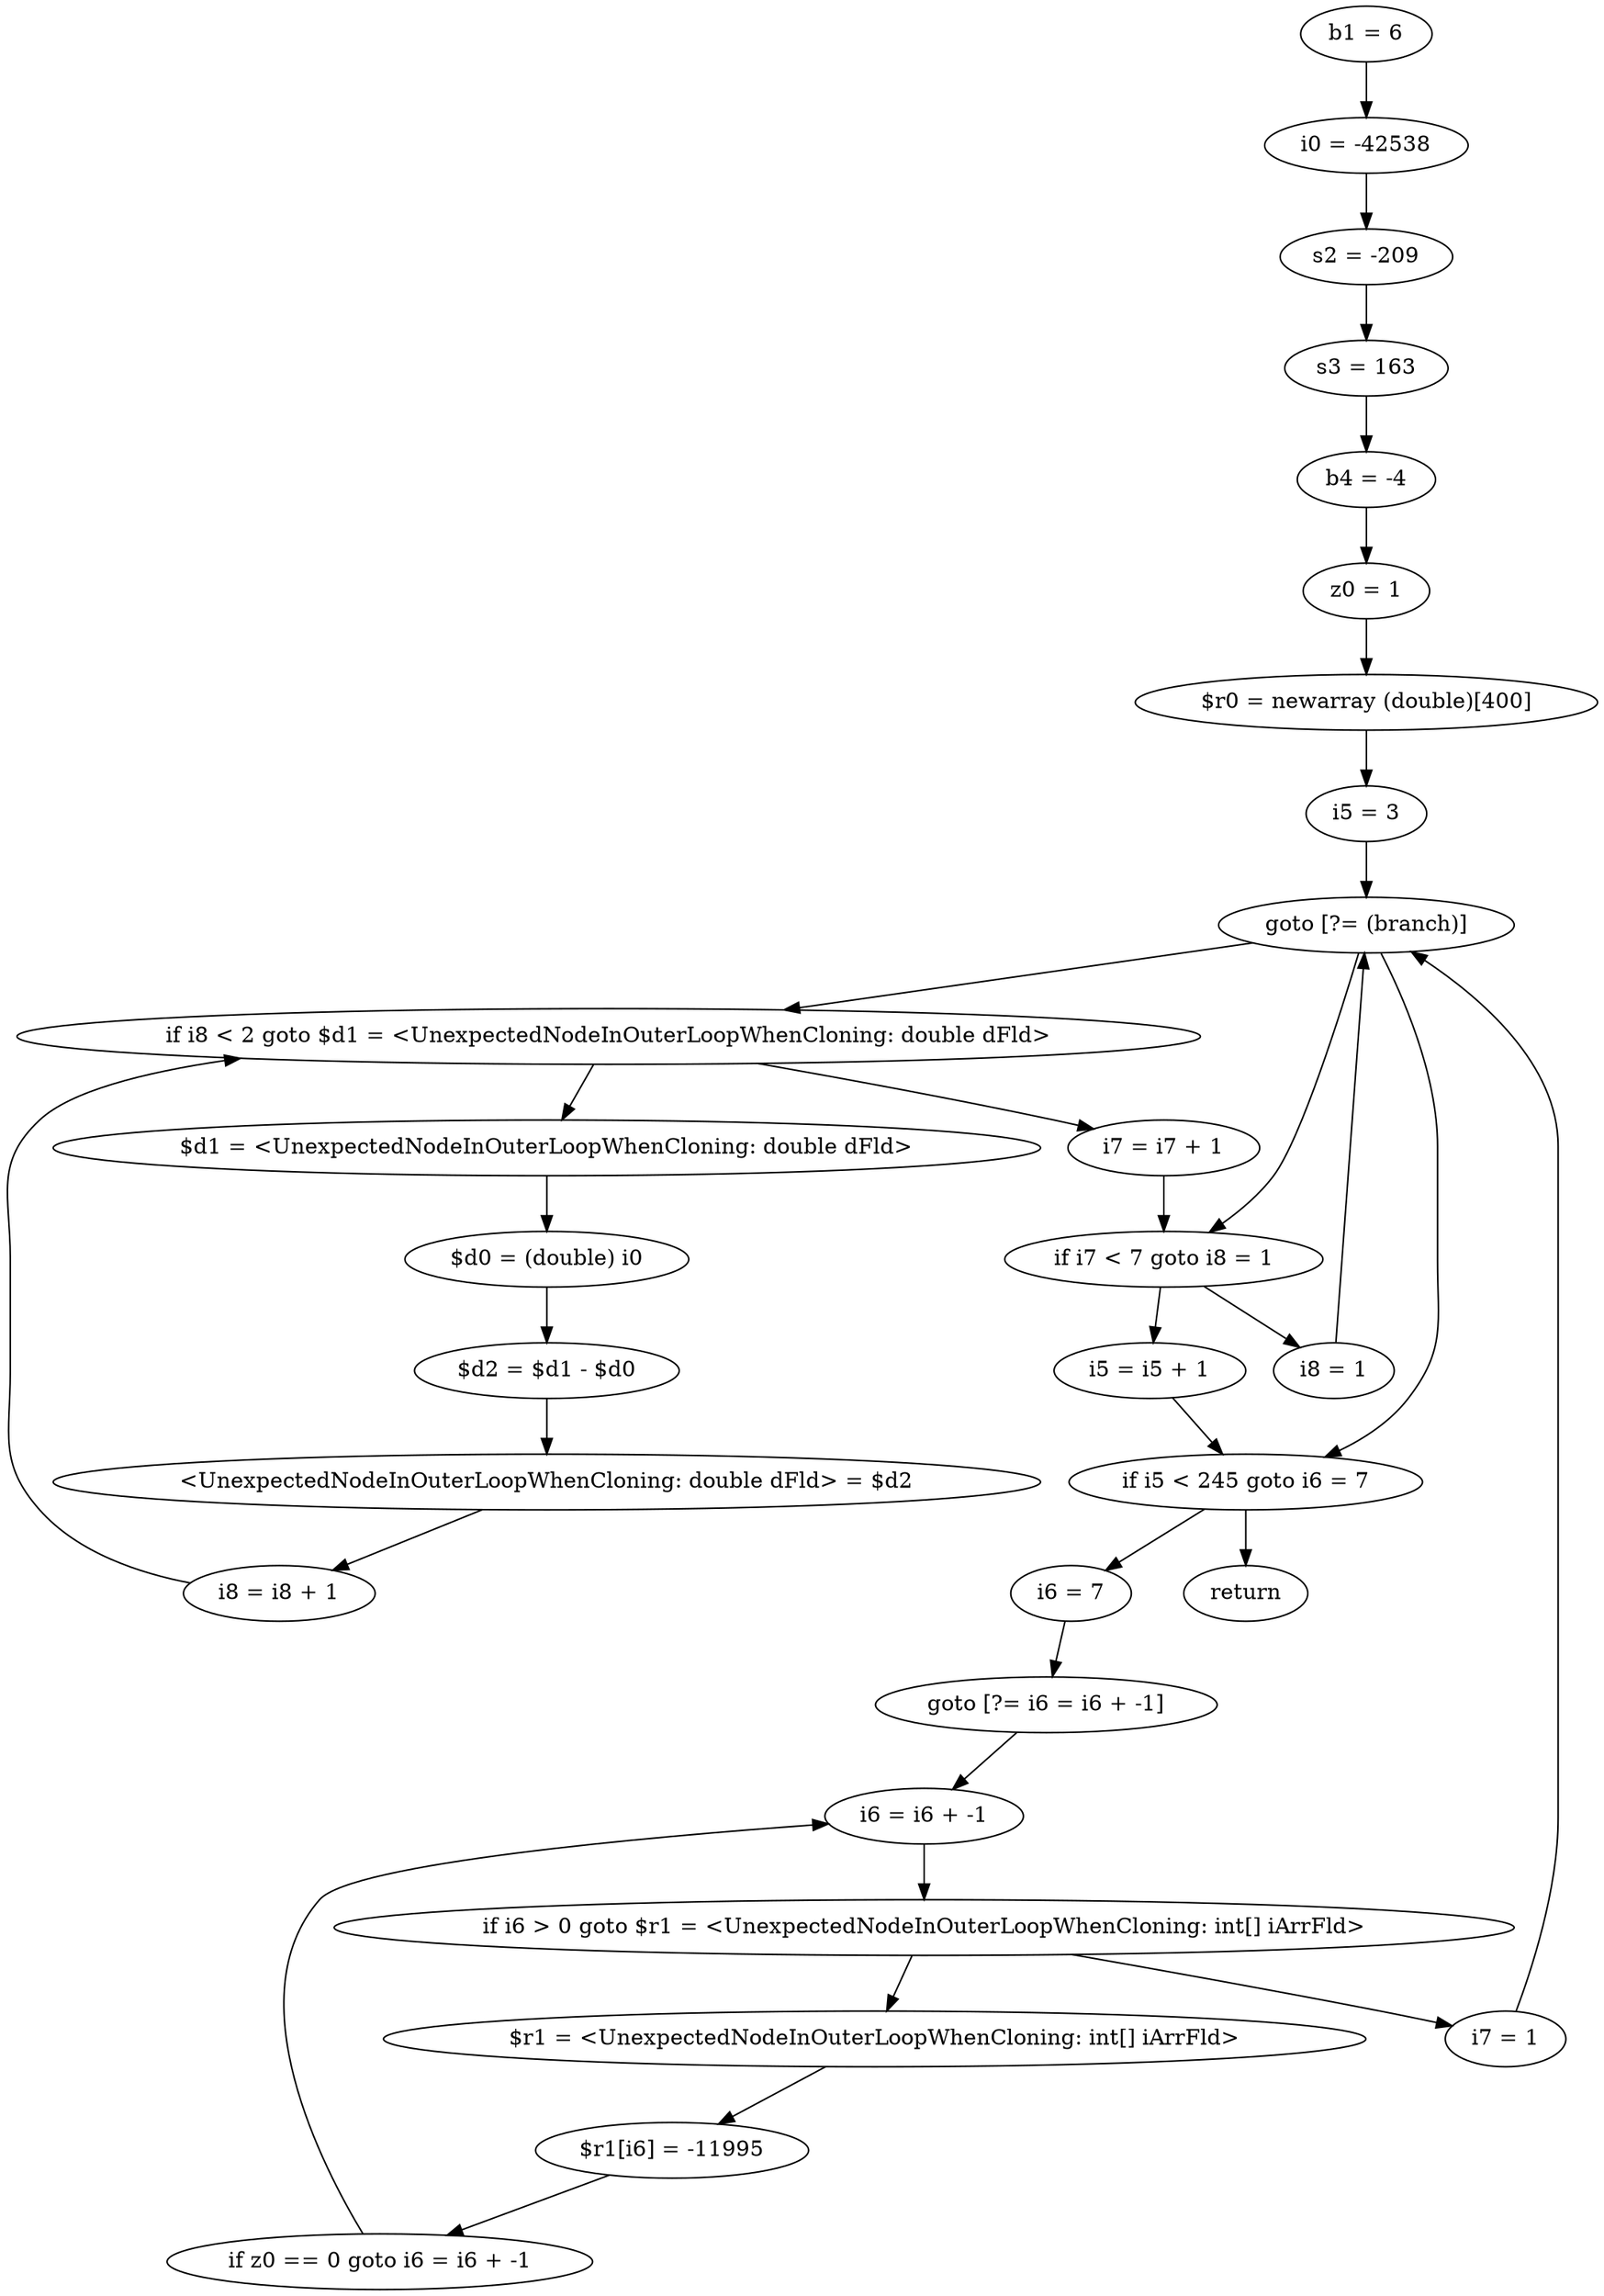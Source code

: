 digraph "unitGraph" {
    "b1 = 6"
    "i0 = -42538"
    "s2 = -209"
    "s3 = 163"
    "b4 = -4"
    "z0 = 1"
    "$r0 = newarray (double)[400]"
    "i5 = 3"
    "goto [?= (branch)]"
    "i6 = 7"
    "goto [?= i6 = i6 + -1]"
    "$r1 = <UnexpectedNodeInOuterLoopWhenCloning: int[] iArrFld>"
    "$r1[i6] = -11995"
    "if z0 == 0 goto i6 = i6 + -1"
    "i6 = i6 + -1"
    "if i6 > 0 goto $r1 = <UnexpectedNodeInOuterLoopWhenCloning: int[] iArrFld>"
    "i7 = 1"
    "i8 = 1"
    "$d1 = <UnexpectedNodeInOuterLoopWhenCloning: double dFld>"
    "$d0 = (double) i0"
    "$d2 = $d1 - $d0"
    "<UnexpectedNodeInOuterLoopWhenCloning: double dFld> = $d2"
    "i8 = i8 + 1"
    "if i8 < 2 goto $d1 = <UnexpectedNodeInOuterLoopWhenCloning: double dFld>"
    "i7 = i7 + 1"
    "if i7 < 7 goto i8 = 1"
    "i5 = i5 + 1"
    "if i5 < 245 goto i6 = 7"
    "return"
    "b1 = 6"->"i0 = -42538";
    "i0 = -42538"->"s2 = -209";
    "s2 = -209"->"s3 = 163";
    "s3 = 163"->"b4 = -4";
    "b4 = -4"->"z0 = 1";
    "z0 = 1"->"$r0 = newarray (double)[400]";
    "$r0 = newarray (double)[400]"->"i5 = 3";
    "i5 = 3"->"goto [?= (branch)]";
    "goto [?= (branch)]"->"if i5 < 245 goto i6 = 7";
    "i6 = 7"->"goto [?= i6 = i6 + -1]";
    "goto [?= i6 = i6 + -1]"->"i6 = i6 + -1";
    "$r1 = <UnexpectedNodeInOuterLoopWhenCloning: int[] iArrFld>"->"$r1[i6] = -11995";
    "$r1[i6] = -11995"->"if z0 == 0 goto i6 = i6 + -1";
    "if z0 == 0 goto i6 = i6 + -1"->"i6 = i6 + -1";
    "i6 = i6 + -1"->"if i6 > 0 goto $r1 = <UnexpectedNodeInOuterLoopWhenCloning: int[] iArrFld>";
    "if i6 > 0 goto $r1 = <UnexpectedNodeInOuterLoopWhenCloning: int[] iArrFld>"->"i7 = 1";
    "if i6 > 0 goto $r1 = <UnexpectedNodeInOuterLoopWhenCloning: int[] iArrFld>"->"$r1 = <UnexpectedNodeInOuterLoopWhenCloning: int[] iArrFld>";
    "i7 = 1"->"goto [?= (branch)]";
    "goto [?= (branch)]"->"if i7 < 7 goto i8 = 1";
    "i8 = 1"->"goto [?= (branch)]";
    "goto [?= (branch)]"->"if i8 < 2 goto $d1 = <UnexpectedNodeInOuterLoopWhenCloning: double dFld>";
    "$d1 = <UnexpectedNodeInOuterLoopWhenCloning: double dFld>"->"$d0 = (double) i0";
    "$d0 = (double) i0"->"$d2 = $d1 - $d0";
    "$d2 = $d1 - $d0"->"<UnexpectedNodeInOuterLoopWhenCloning: double dFld> = $d2";
    "<UnexpectedNodeInOuterLoopWhenCloning: double dFld> = $d2"->"i8 = i8 + 1";
    "i8 = i8 + 1"->"if i8 < 2 goto $d1 = <UnexpectedNodeInOuterLoopWhenCloning: double dFld>";
    "if i8 < 2 goto $d1 = <UnexpectedNodeInOuterLoopWhenCloning: double dFld>"->"i7 = i7 + 1";
    "if i8 < 2 goto $d1 = <UnexpectedNodeInOuterLoopWhenCloning: double dFld>"->"$d1 = <UnexpectedNodeInOuterLoopWhenCloning: double dFld>";
    "i7 = i7 + 1"->"if i7 < 7 goto i8 = 1";
    "if i7 < 7 goto i8 = 1"->"i5 = i5 + 1";
    "if i7 < 7 goto i8 = 1"->"i8 = 1";
    "i5 = i5 + 1"->"if i5 < 245 goto i6 = 7";
    "if i5 < 245 goto i6 = 7"->"return";
    "if i5 < 245 goto i6 = 7"->"i6 = 7";
}
